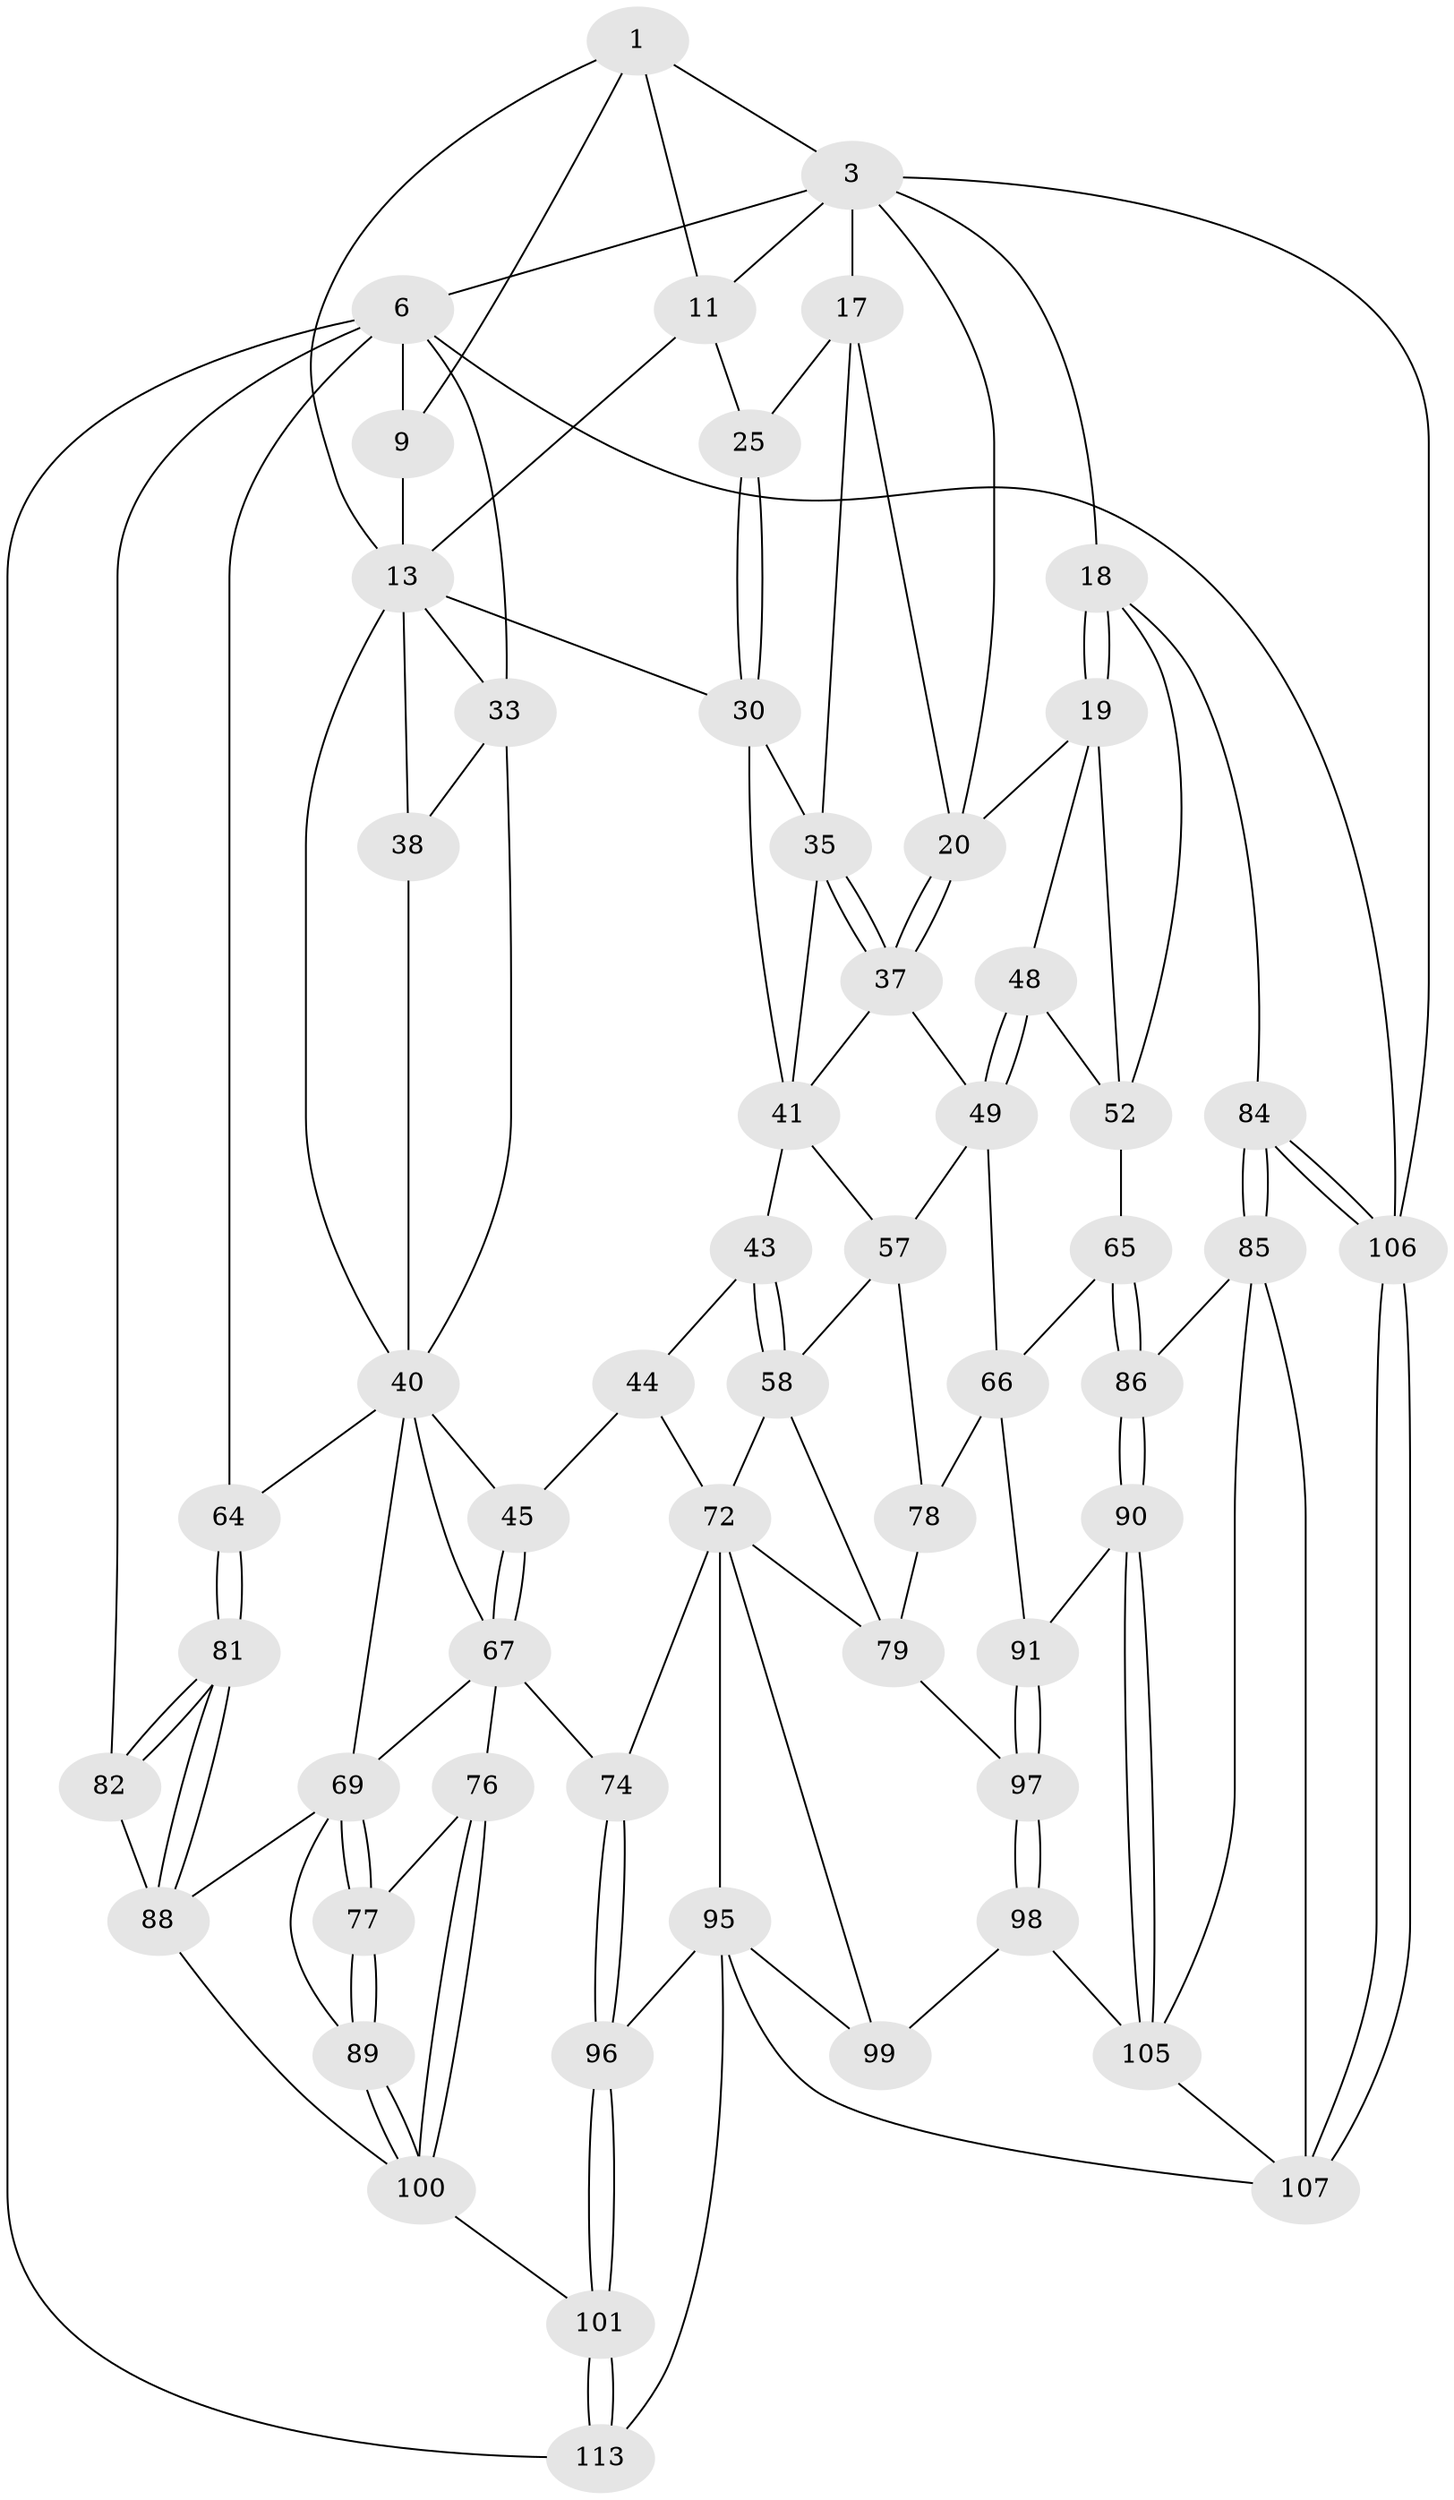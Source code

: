 // original degree distribution, {3: 0.017543859649122806, 4: 0.23684210526315788, 6: 0.21929824561403508, 5: 0.5263157894736842}
// Generated by graph-tools (version 1.1) at 2025/21/03/04/25 18:21:26]
// undirected, 57 vertices, 135 edges
graph export_dot {
graph [start="1"]
  node [color=gray90,style=filled];
  1 [pos="+0.36431684890341254+0",super="+2+8"];
  3 [pos="+0.6120752066735727+0",super="+14+4"];
  6 [pos="+0+0",super="+7+26+83"];
  9 [pos="+0.17173097745150628+0.13877059603340383",super="+10"];
  11 [pos="+0.40012208334918214+0.05164358841568074",super="+12"];
  13 [pos="+0.30828895254124605+0.1535832995834012",super="+27"];
  17 [pos="+0.6892985497087699+0.14552274796876696",super="+22"];
  18 [pos="+1+0.26760158839818576",super="+51"];
  19 [pos="+0.9578955676355788+0.2512219033029387",super="+47"];
  20 [pos="+0.8561498097121609+0.21653675878394235",super="+21"];
  25 [pos="+0.4372273801217294+0.1921508491438307"];
  30 [pos="+0.4295959085515749+0.2524174718203293",super="+31"];
  33 [pos="+0+0.2663680167157151",super="+39"];
  35 [pos="+0.5917327524114003+0.28723723711264953",super="+36"];
  37 [pos="+0.7828247677096569+0.3511474924526071",super="+50"];
  38 [pos="+0.1985256517136286+0.26393603659772724"];
  40 [pos="+0.2857181319165264+0.3297264743051587",super="+46"];
  41 [pos="+0.5611905320422894+0.36392171118445527",super="+55+42"];
  43 [pos="+0.4246187859577454+0.4682571177007258"];
  44 [pos="+0.35206787354359664+0.4782244958338117"];
  45 [pos="+0.303443167566554+0.47104067588787885"];
  48 [pos="+0.7820252664224688+0.43591038119730713"];
  49 [pos="+0.7817473068697457+0.43588263184967513",super="+59"];
  52 [pos="+1+0.5281667178024231",super="+53+61"];
  57 [pos="+0.6146193758183761+0.5106724290356033",super="+60"];
  58 [pos="+0.49148992429137545+0.5449253996241871",super="+71"];
  64 [pos="+0+0.477965491339862"];
  65 [pos="+0.869225065269874+0.5849485362613683"];
  66 [pos="+0.8358219664900911+0.5672229846049768",super="+80"];
  67 [pos="+0.26803145389505095+0.5558015850497275",super="+68+75"];
  69 [pos="+0.11817429469485922+0.5649995787738811",super="+70"];
  72 [pos="+0.4201417551524472+0.6649768460625883",super="+73+93"];
  74 [pos="+0.33798508738739175+0.7338231268101197"];
  76 [pos="+0.25368449440189983+0.6674132374047211"];
  77 [pos="+0.14858207306041812+0.6313867121164123"];
  78 [pos="+0.667642029994193+0.6326670300701827"];
  79 [pos="+0.5771381692052412+0.6640078086500384",super="+92"];
  81 [pos="+0+0.735959386506145"];
  82 [pos="+0+1"];
  84 [pos="+1+0.6240401723648786"];
  85 [pos="+0.9313991841955366+0.7257412649763295",super="+103"];
  86 [pos="+0.8682441491266369+0.5988803971402805"];
  88 [pos="+0+0.7408718411795155",super="+111"];
  89 [pos="+0+0.7401994398406335"];
  90 [pos="+0.7723358252779072+0.7336653126846994"];
  91 [pos="+0.7160154009290656+0.6866785524805635"];
  95 [pos="+0.4045076647931743+0.8207453976415451",super="+112"];
  96 [pos="+0.34673847954172937+0.7815724563337757"];
  97 [pos="+0.5971616642623955+0.8228176626725293"];
  98 [pos="+0.5910750050138068+0.8525633227947954"];
  99 [pos="+0.5480878667548658+0.8707486557876207"];
  100 [pos="+0.1008497057895816+0.792205083849489",super="+102"];
  101 [pos="+0.2083372474831807+0.9082375239924798"];
  105 [pos="+0.7787706360552854+0.7442722972632758",super="+109"];
  106 [pos="+1+1"];
  107 [pos="+1+1",super="+108+110"];
  113 [pos="+0.2883250283054155+1"];
  1 -- 3;
  1 -- 11;
  1 -- 13;
  1 -- 9;
  3 -- 11;
  3 -- 17 [weight=3];
  3 -- 18;
  3 -- 6;
  3 -- 106;
  3 -- 20;
  6 -- 64;
  6 -- 33;
  6 -- 113;
  6 -- 82;
  6 -- 106;
  6 -- 9 [weight=2];
  9 -- 13;
  11 -- 25;
  11 -- 13;
  13 -- 33;
  13 -- 38;
  13 -- 40;
  13 -- 30;
  17 -- 35;
  17 -- 25;
  17 -- 20;
  18 -- 19;
  18 -- 19;
  18 -- 52;
  18 -- 84;
  19 -- 20;
  19 -- 48;
  19 -- 52;
  20 -- 37;
  20 -- 37;
  25 -- 30;
  25 -- 30;
  30 -- 35;
  30 -- 41;
  33 -- 38;
  33 -- 40;
  35 -- 37;
  35 -- 37;
  35 -- 41;
  37 -- 49;
  37 -- 41;
  38 -- 40;
  40 -- 64;
  40 -- 67;
  40 -- 69;
  40 -- 45;
  41 -- 57;
  41 -- 43;
  43 -- 44;
  43 -- 58;
  43 -- 58;
  44 -- 45;
  44 -- 72;
  45 -- 67;
  45 -- 67;
  48 -- 49;
  48 -- 49;
  48 -- 52;
  49 -- 66;
  49 -- 57;
  52 -- 65;
  57 -- 58;
  57 -- 78;
  58 -- 72;
  58 -- 79;
  64 -- 81;
  64 -- 81;
  65 -- 66;
  65 -- 86;
  65 -- 86;
  66 -- 91;
  66 -- 78;
  67 -- 69;
  67 -- 74;
  67 -- 76;
  69 -- 77;
  69 -- 77;
  69 -- 88;
  69 -- 89;
  72 -- 74;
  72 -- 99;
  72 -- 95;
  72 -- 79;
  74 -- 96;
  74 -- 96;
  76 -- 77;
  76 -- 100;
  76 -- 100;
  77 -- 89;
  77 -- 89;
  78 -- 79;
  79 -- 97;
  81 -- 82;
  81 -- 82;
  81 -- 88;
  81 -- 88;
  82 -- 88;
  84 -- 85;
  84 -- 85;
  84 -- 106;
  84 -- 106;
  85 -- 86;
  85 -- 105;
  85 -- 107 [weight=2];
  86 -- 90;
  86 -- 90;
  88 -- 100;
  89 -- 100;
  89 -- 100;
  90 -- 91;
  90 -- 105;
  90 -- 105;
  91 -- 97;
  91 -- 97;
  95 -- 96;
  95 -- 113;
  95 -- 99;
  95 -- 107;
  96 -- 101;
  96 -- 101;
  97 -- 98;
  97 -- 98;
  98 -- 99;
  98 -- 105;
  100 -- 101;
  101 -- 113;
  101 -- 113;
  105 -- 107;
  106 -- 107;
  106 -- 107;
}
